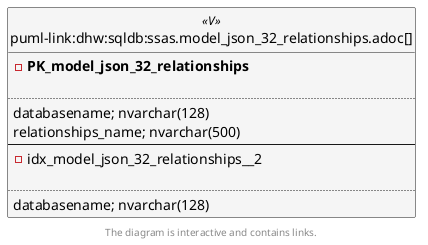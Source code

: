@startuml
left to right direction
'top to bottom direction
hide circle
'avoide "." issues:
set namespaceSeparator none


skinparam class {
  BackgroundColor White
  BackgroundColor<<FN>> Yellow
  BackgroundColor<<FS>> Yellow
  BackgroundColor<<FT>> LightGray
  BackgroundColor<<IF>> Yellow
  BackgroundColor<<IS>> Yellow
  BackgroundColor<<P>> Aqua
  BackgroundColor<<PC>> Aqua
  BackgroundColor<<SN>> Yellow
  BackgroundColor<<SO>> SlateBlue
  BackgroundColor<<TF>> LightGray
  BackgroundColor<<TR>> Tomato
  BackgroundColor<<U>> White
  BackgroundColor<<V>> WhiteSmoke
  BackgroundColor<<X>> Aqua
  BackgroundColor<<external>> AliceBlue
}


entity "puml-link:dhw:sqldb:ssas.model_json_32_relationships.adoc[]" as ssas.model_json_32_relationships << V >> {
- **PK_model_json_32_relationships**

..
databasename; nvarchar(128)
relationships_name; nvarchar(500)
--
- idx_model_json_32_relationships__2

..
databasename; nvarchar(128)
}

footer The diagram is interactive and contains links.
@enduml

